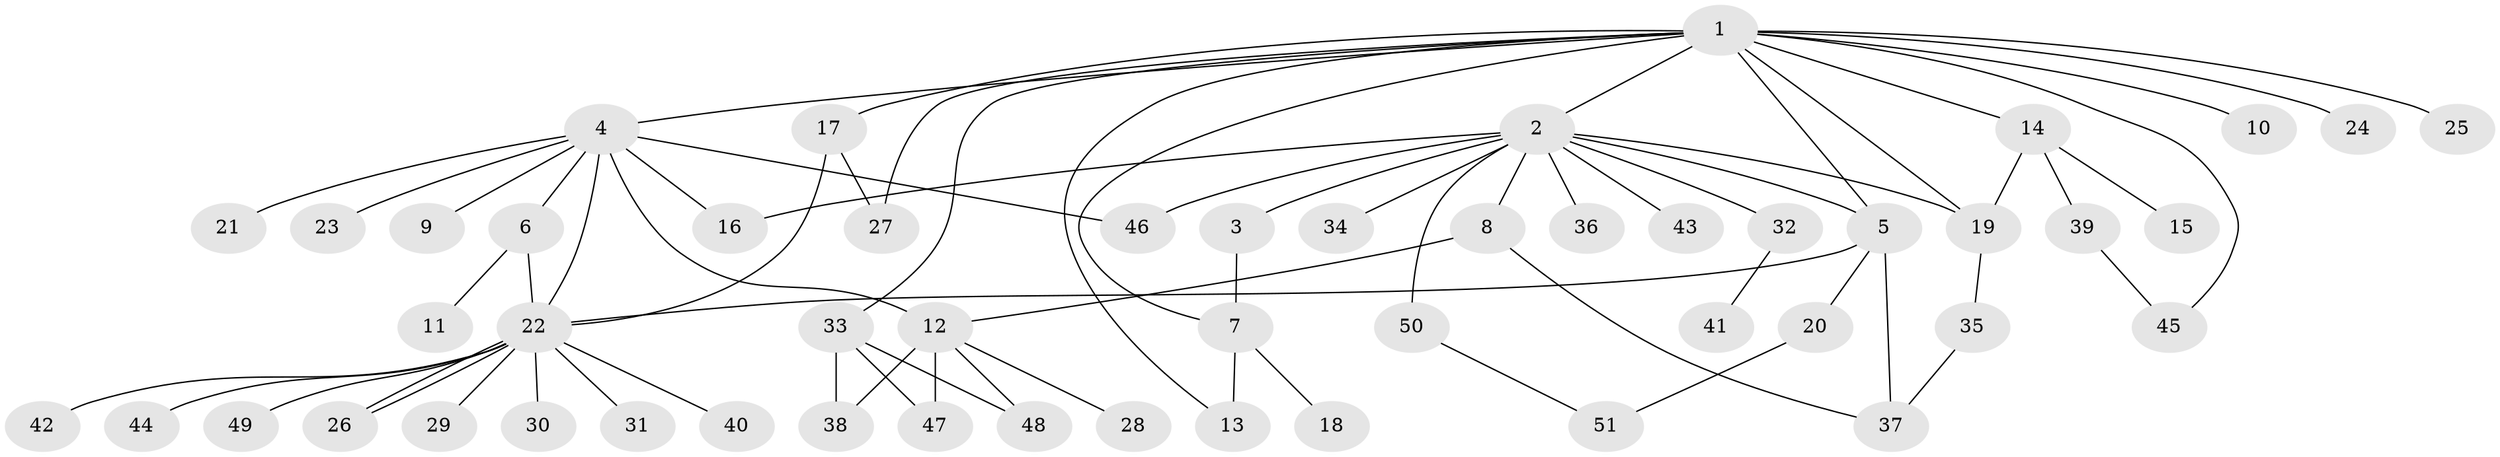 // coarse degree distribution, {12: 0.038461538461538464, 7: 0.038461538461538464, 6: 0.07692307692307693, 2: 0.11538461538461539, 3: 0.07692307692307693, 1: 0.5384615384615384, 4: 0.07692307692307693, 11: 0.038461538461538464}
// Generated by graph-tools (version 1.1) at 2025/50/03/04/25 22:50:15]
// undirected, 51 vertices, 70 edges
graph export_dot {
  node [color=gray90,style=filled];
  1;
  2;
  3;
  4;
  5;
  6;
  7;
  8;
  9;
  10;
  11;
  12;
  13;
  14;
  15;
  16;
  17;
  18;
  19;
  20;
  21;
  22;
  23;
  24;
  25;
  26;
  27;
  28;
  29;
  30;
  31;
  32;
  33;
  34;
  35;
  36;
  37;
  38;
  39;
  40;
  41;
  42;
  43;
  44;
  45;
  46;
  47;
  48;
  49;
  50;
  51;
  1 -- 2;
  1 -- 4;
  1 -- 5;
  1 -- 7;
  1 -- 10;
  1 -- 13;
  1 -- 14;
  1 -- 17;
  1 -- 19;
  1 -- 24;
  1 -- 25;
  1 -- 27;
  1 -- 33;
  1 -- 45;
  2 -- 3;
  2 -- 5;
  2 -- 8;
  2 -- 16;
  2 -- 19;
  2 -- 32;
  2 -- 34;
  2 -- 36;
  2 -- 43;
  2 -- 46;
  2 -- 50;
  3 -- 7;
  4 -- 6;
  4 -- 9;
  4 -- 12;
  4 -- 16;
  4 -- 21;
  4 -- 22;
  4 -- 23;
  4 -- 46;
  5 -- 20;
  5 -- 22;
  5 -- 37;
  6 -- 11;
  6 -- 22;
  7 -- 13;
  7 -- 18;
  8 -- 12;
  8 -- 37;
  12 -- 28;
  12 -- 38;
  12 -- 47;
  12 -- 48;
  14 -- 15;
  14 -- 19;
  14 -- 39;
  17 -- 22;
  17 -- 27;
  19 -- 35;
  20 -- 51;
  22 -- 26;
  22 -- 26;
  22 -- 29;
  22 -- 30;
  22 -- 31;
  22 -- 40;
  22 -- 42;
  22 -- 44;
  22 -- 49;
  32 -- 41;
  33 -- 38;
  33 -- 47;
  33 -- 48;
  35 -- 37;
  39 -- 45;
  50 -- 51;
}
